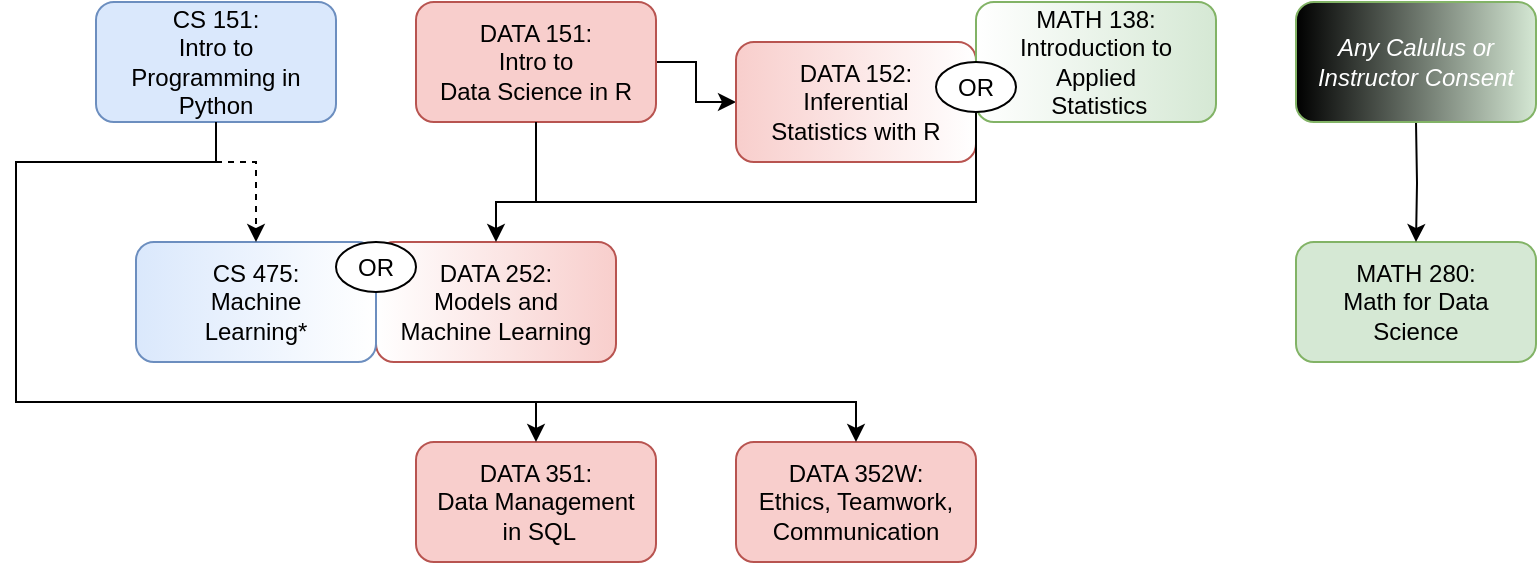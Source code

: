 <mxfile version="20.8.23" type="device"><diagram id="wiFFHrCYgmDQ4PthjNWW" name="Page-1"><mxGraphModel dx="584" dy="782" grid="1" gridSize="10" guides="1" tooltips="1" connect="1" arrows="1" fold="1" page="1" pageScale="1" pageWidth="850" pageHeight="1100" math="0" shadow="0"><root><mxCell id="0"/><mxCell id="1" parent="0"/><mxCell id="cdz_ZWXGDSXj6_UN3NLE-2" value="&lt;div&gt;CS 151: &lt;br&gt;&lt;/div&gt;&lt;div&gt;Intro to &lt;br&gt;&lt;/div&gt;&lt;div&gt;Programming in Python&lt;/div&gt;" style="rounded=1;whiteSpace=wrap;html=1;fillColor=#dae8fc;strokeColor=#6c8ebf;" parent="1" vertex="1"><mxGeometry x="1040" y="720" width="120" height="60" as="geometry"/></mxCell><mxCell id="tRP6MUCZZ54DOrHzM7L9-1" value="" style="edgeStyle=orthogonalEdgeStyle;rounded=0;orthogonalLoop=1;jettySize=auto;html=1;" parent="1" source="cdz_ZWXGDSXj6_UN3NLE-4" target="cdz_ZWXGDSXj6_UN3NLE-6" edge="1"><mxGeometry relative="1" as="geometry"/></mxCell><mxCell id="cdz_ZWXGDSXj6_UN3NLE-4" value="&lt;div&gt;DATA 151:&lt;/div&gt;&lt;div&gt;Intro to &lt;br&gt;&lt;/div&gt;&lt;div&gt;Data Science in R&lt;br&gt;&lt;/div&gt;" style="rounded=1;whiteSpace=wrap;html=1;fillColor=#f8cecc;strokeColor=#b85450;" parent="1" vertex="1"><mxGeometry x="1200" y="720" width="120" height="60" as="geometry"/></mxCell><mxCell id="cdz_ZWXGDSXj6_UN3NLE-6" value="&lt;div&gt;DATA 152:&lt;/div&gt;&lt;div&gt;Inferential &lt;br&gt;&lt;/div&gt;&lt;div&gt;Statistics with R&lt;br&gt;&lt;/div&gt;" style="rounded=1;whiteSpace=wrap;html=1;fillColor=#f8cecc;strokeColor=#b85450;gradientColor=#ffffff;gradientDirection=east;" parent="1" vertex="1"><mxGeometry x="1360" y="740" width="120" height="60" as="geometry"/></mxCell><mxCell id="cdz_ZWXGDSXj6_UN3NLE-8" value="&lt;div&gt;MATH 280:&lt;/div&gt;&lt;div&gt;Math for Data Science&lt;br&gt;&lt;/div&gt;" style="rounded=1;whiteSpace=wrap;html=1;fillColor=#d5e8d4;strokeColor=#82b366;" parent="1" vertex="1"><mxGeometry x="1640" y="840" width="120" height="60" as="geometry"/></mxCell><mxCell id="cdz_ZWXGDSXj6_UN3NLE-9" value="&lt;div&gt;DATA 252:&lt;/div&gt;&lt;div&gt;Models and &lt;br&gt;&lt;/div&gt;&lt;div&gt;Machine Learning&lt;br&gt;&lt;/div&gt;" style="rounded=1;whiteSpace=wrap;html=1;fillColor=#f8cecc;strokeColor=#b85450;gradientColor=#FFFFFF;gradientDirection=west;" parent="1" vertex="1"><mxGeometry x="1180" y="840" width="120" height="60" as="geometry"/></mxCell><mxCell id="cdz_ZWXGDSXj6_UN3NLE-13" value="&lt;div&gt;DATA 351:&lt;/div&gt;&lt;div&gt;Data Management&lt;/div&gt;&lt;div&gt;&amp;nbsp;in SQL&lt;br&gt;&lt;/div&gt;" style="rounded=1;whiteSpace=wrap;html=1;fillColor=#f8cecc;strokeColor=#b85450;" parent="1" vertex="1"><mxGeometry x="1200" y="940" width="120" height="60" as="geometry"/></mxCell><mxCell id="cdz_ZWXGDSXj6_UN3NLE-14" value="&lt;div&gt;DATA 352W:&lt;/div&gt;&lt;div&gt;Ethics, Teamwork,&lt;/div&gt;&lt;div&gt;Communication&lt;br&gt;&lt;/div&gt;" style="rounded=1;whiteSpace=wrap;html=1;fillColor=#f8cecc;strokeColor=#b85450;" parent="1" vertex="1"><mxGeometry x="1360" y="940" width="120" height="60" as="geometry"/></mxCell><mxCell id="cdz_ZWXGDSXj6_UN3NLE-19" value="" style="endArrow=classic;html=1;rounded=0;exitX=0.5;exitY=1;exitDx=0;exitDy=0;" parent="1" source="cdz_ZWXGDSXj6_UN3NLE-2" edge="1"><mxGeometry width="50" height="50" relative="1" as="geometry"><mxPoint x="1240" y="950" as="sourcePoint"/><mxPoint x="1260" y="940" as="targetPoint"/><Array as="points"><mxPoint x="1100" y="800"/><mxPoint x="1000" y="800"/><mxPoint x="1000" y="920"/><mxPoint x="1180" y="920"/><mxPoint x="1260" y="920"/></Array></mxGeometry></mxCell><mxCell id="cdz_ZWXGDSXj6_UN3NLE-21" value="" style="endArrow=classic;html=1;rounded=0;entryX=0.5;entryY=0;entryDx=0;entryDy=0;" parent="1" target="cdz_ZWXGDSXj6_UN3NLE-14" edge="1"><mxGeometry width="50" height="50" relative="1" as="geometry"><mxPoint x="1260" y="920" as="sourcePoint"/><mxPoint x="1290" y="880" as="targetPoint"/><Array as="points"><mxPoint x="1340" y="920"/><mxPoint x="1420" y="920"/></Array></mxGeometry></mxCell><mxCell id="cdz_ZWXGDSXj6_UN3NLE-22" value="" style="edgeStyle=orthogonalEdgeStyle;rounded=0;orthogonalLoop=1;jettySize=auto;html=1;" parent="1" target="cdz_ZWXGDSXj6_UN3NLE-8" edge="1"><mxGeometry relative="1" as="geometry"><mxPoint x="1700" y="780" as="sourcePoint"/></mxGeometry></mxCell><mxCell id="o7nfyWy3xeGI2yfiG2TK-1" value="&lt;div&gt;MATH 138: Introduction to Applied&lt;/div&gt;&lt;div&gt;&amp;nbsp;Statistics &lt;/div&gt;" style="rounded=1;whiteSpace=wrap;html=1;fillColor=#d5e8d4;strokeColor=#82b366;sketch=0;gradientColor=#ffffff;gradientDirection=west;" parent="1" vertex="1"><mxGeometry x="1480" y="720" width="120" height="60" as="geometry"/></mxCell><mxCell id="o7nfyWy3xeGI2yfiG2TK-2" value="OR" style="ellipse;whiteSpace=wrap;html=1;" parent="1" vertex="1"><mxGeometry x="1460" y="750" width="40" height="25" as="geometry"/></mxCell><mxCell id="o7nfyWy3xeGI2yfiG2TK-5" value="" style="endArrow=classic;html=1;rounded=0;exitX=0.5;exitY=1;exitDx=0;exitDy=0;entryX=0.5;entryY=0;entryDx=0;entryDy=0;" parent="1" source="o7nfyWy3xeGI2yfiG2TK-2" target="cdz_ZWXGDSXj6_UN3NLE-9" edge="1"><mxGeometry width="50" height="50" relative="1" as="geometry"><mxPoint x="1390" y="800" as="sourcePoint"/><mxPoint x="1520" y="830" as="targetPoint"/><Array as="points"><mxPoint x="1480" y="820"/><mxPoint x="1260" y="820"/><mxPoint x="1240" y="820"/></Array></mxGeometry></mxCell><mxCell id="tRP6MUCZZ54DOrHzM7L9-2" value="&lt;i&gt;&lt;font color=&quot;#FFFFFF&quot;&gt;Any Calulus or Instructor Consent&lt;/font&gt;&lt;/i&gt;" style="rounded=1;whiteSpace=wrap;html=1;fillColor=#d5e8d4;strokeColor=#82b366;sketch=0;gradientColor=#000000;gradientDirection=west;" parent="1" vertex="1"><mxGeometry x="1640" y="720" width="120" height="60" as="geometry"/></mxCell><mxCell id="tRP6MUCZZ54DOrHzM7L9-3" value="" style="endArrow=none;html=1;rounded=0;entryX=0.5;entryY=1;entryDx=0;entryDy=0;" parent="1" target="cdz_ZWXGDSXj6_UN3NLE-4" edge="1"><mxGeometry width="50" height="50" relative="1" as="geometry"><mxPoint x="1420" y="820" as="sourcePoint"/><mxPoint x="1600" y="660" as="targetPoint"/><Array as="points"><mxPoint x="1260" y="820"/></Array></mxGeometry></mxCell><mxCell id="ANaWVqah52nfV53oD0V3-1" value="&lt;div&gt;CS 475: &lt;br&gt;&lt;/div&gt;&lt;div&gt;Machine &lt;br&gt;&lt;/div&gt;&lt;div&gt;Learning*&lt;/div&gt;" style="rounded=1;whiteSpace=wrap;html=1;fillColor=#dae8fc;strokeColor=#6c8ebf;gradientColor=#FFFFFF;gradientDirection=east;" vertex="1" parent="1"><mxGeometry x="1060" y="840" width="120" height="60" as="geometry"/></mxCell><mxCell id="ANaWVqah52nfV53oD0V3-2" value="OR" style="ellipse;whiteSpace=wrap;html=1;" vertex="1" parent="1"><mxGeometry x="1160" y="840" width="40" height="25" as="geometry"/></mxCell><mxCell id="ANaWVqah52nfV53oD0V3-3" value="" style="endArrow=classic;html=1;rounded=0;entryX=0.5;entryY=0;entryDx=0;entryDy=0;dashed=1;" edge="1" parent="1" target="ANaWVqah52nfV53oD0V3-1"><mxGeometry width="50" height="50" relative="1" as="geometry"><mxPoint x="1100" y="800" as="sourcePoint"/><mxPoint x="1600" y="730" as="targetPoint"/><Array as="points"><mxPoint x="1120" y="800"/></Array></mxGeometry></mxCell></root></mxGraphModel></diagram></mxfile>